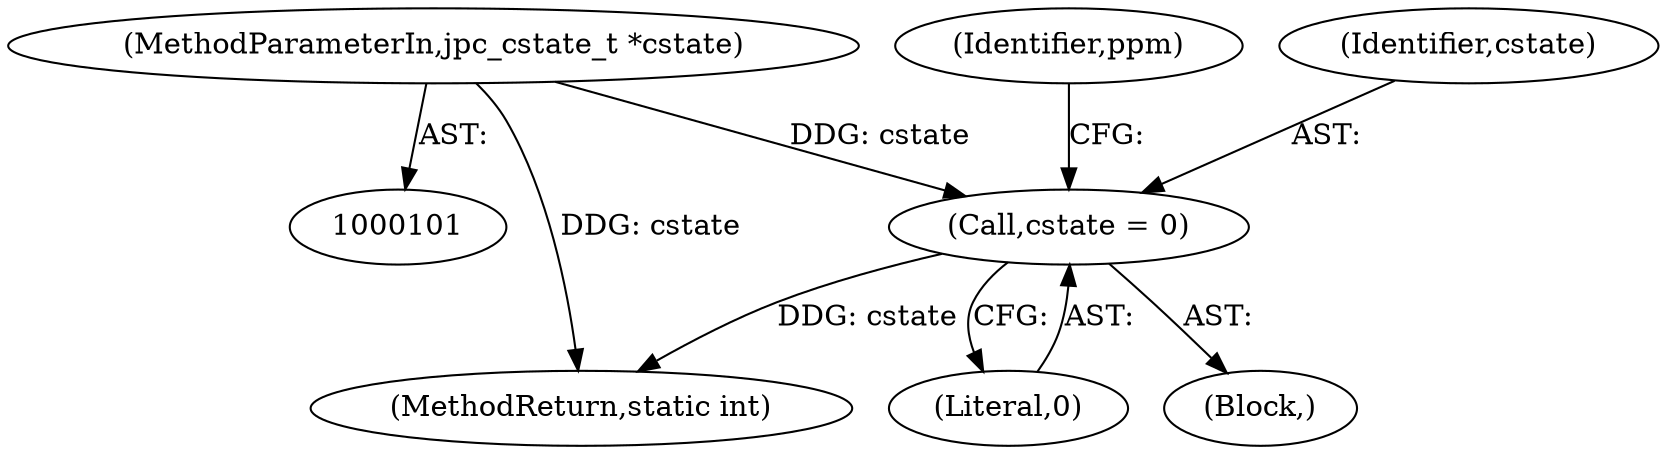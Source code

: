 digraph "0_jasper_d42b2388f7f8e0332c846675133acea151fc557a_35@pointer" {
"1000103" [label="(MethodParameterIn,jpc_cstate_t *cstate)"];
"1000115" [label="(Call,cstate = 0)"];
"1000105" [label="(Block,)"];
"1000103" [label="(MethodParameterIn,jpc_cstate_t *cstate)"];
"1000120" [label="(Identifier,ppm)"];
"1000116" [label="(Identifier,cstate)"];
"1000115" [label="(Call,cstate = 0)"];
"1000200" [label="(MethodReturn,static int)"];
"1000117" [label="(Literal,0)"];
"1000103" -> "1000101"  [label="AST: "];
"1000103" -> "1000200"  [label="DDG: cstate"];
"1000103" -> "1000115"  [label="DDG: cstate"];
"1000115" -> "1000105"  [label="AST: "];
"1000115" -> "1000117"  [label="CFG: "];
"1000116" -> "1000115"  [label="AST: "];
"1000117" -> "1000115"  [label="AST: "];
"1000120" -> "1000115"  [label="CFG: "];
"1000115" -> "1000200"  [label="DDG: cstate"];
}

